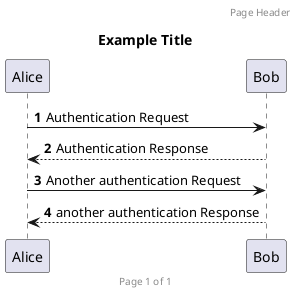 @startuml

title Example Title
header Page Header
footer Page %page% of %lastpage%

autonumber
Alice -> Bob: Authentication Request
Bob --> Alice: Authentication Response

Alice -> Bob: Another authentication Request
Alice <-- Bob: another authentication Response
@enduml